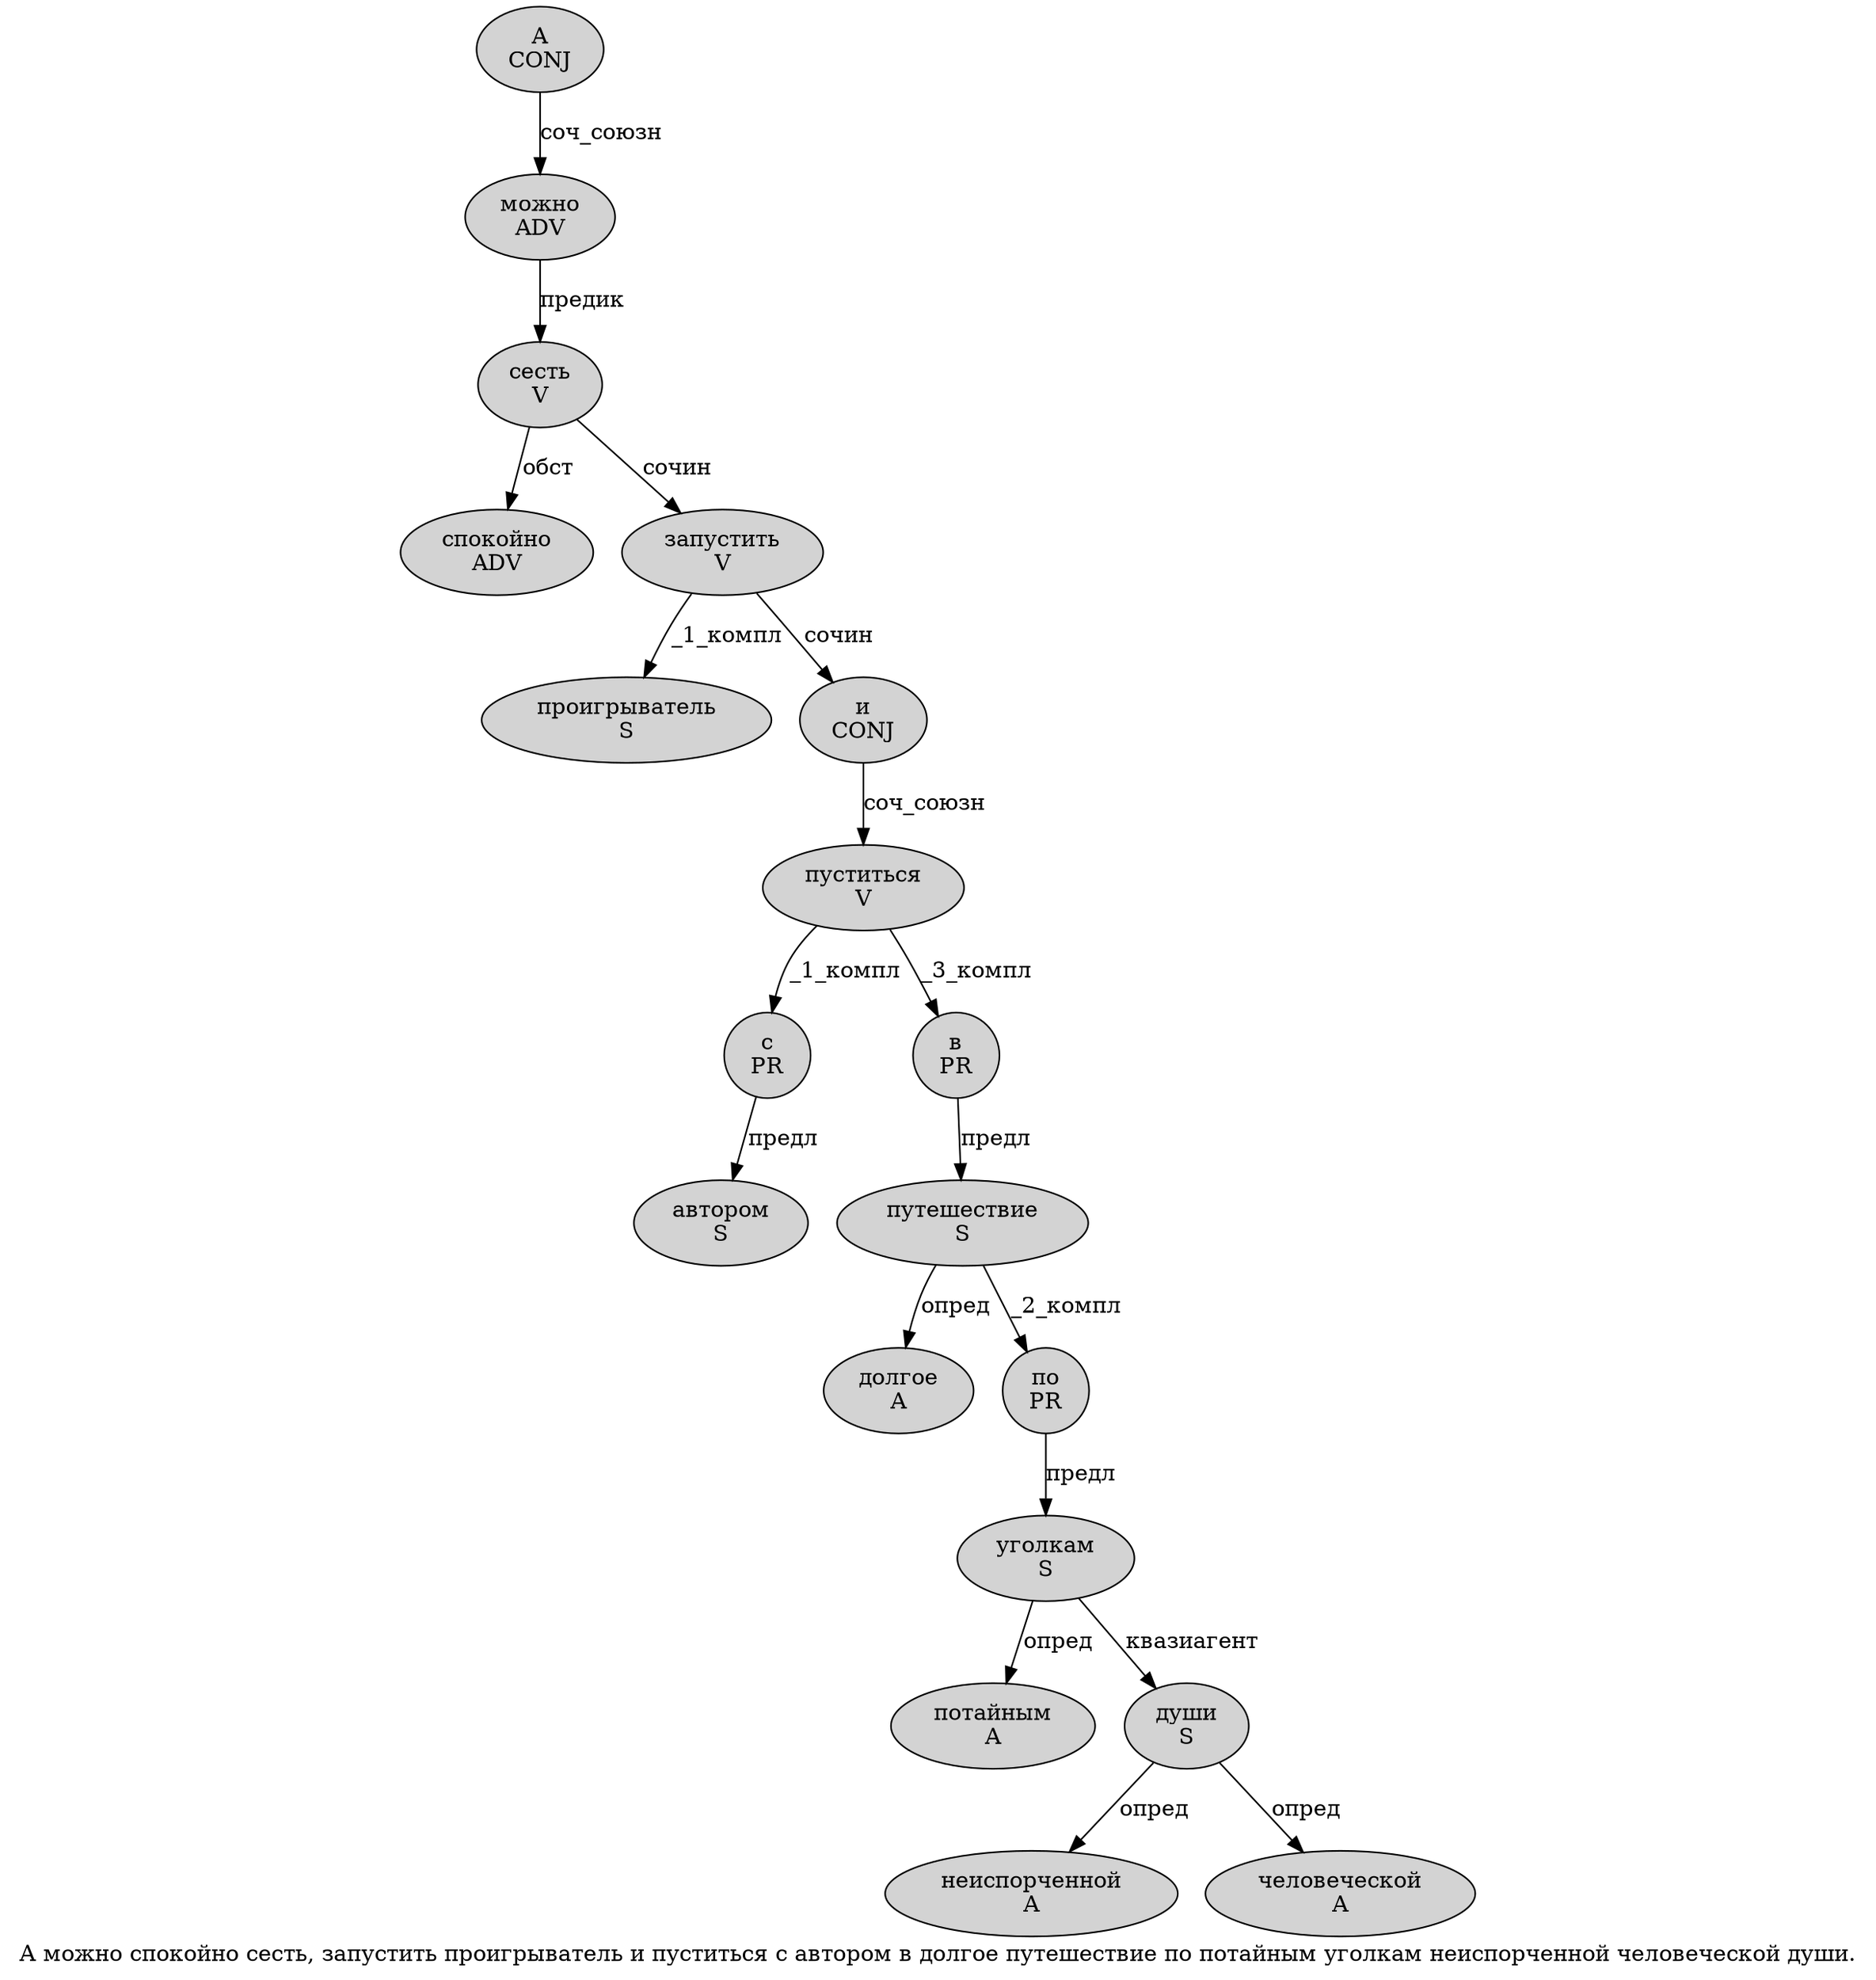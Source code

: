 digraph SENTENCE_1721 {
	graph [label="А можно спокойно сесть, запустить проигрыватель и пуститься с автором в долгое путешествие по потайным уголкам неиспорченной человеческой души."]
	node [style=filled]
		0 [label="А
CONJ" color="" fillcolor=lightgray penwidth=1 shape=ellipse]
		1 [label="можно
ADV" color="" fillcolor=lightgray penwidth=1 shape=ellipse]
		2 [label="спокойно
ADV" color="" fillcolor=lightgray penwidth=1 shape=ellipse]
		3 [label="сесть
V" color="" fillcolor=lightgray penwidth=1 shape=ellipse]
		5 [label="запустить
V" color="" fillcolor=lightgray penwidth=1 shape=ellipse]
		6 [label="проигрыватель
S" color="" fillcolor=lightgray penwidth=1 shape=ellipse]
		7 [label="и
CONJ" color="" fillcolor=lightgray penwidth=1 shape=ellipse]
		8 [label="пуститься
V" color="" fillcolor=lightgray penwidth=1 shape=ellipse]
		9 [label="с
PR" color="" fillcolor=lightgray penwidth=1 shape=ellipse]
		10 [label="автором
S" color="" fillcolor=lightgray penwidth=1 shape=ellipse]
		11 [label="в
PR" color="" fillcolor=lightgray penwidth=1 shape=ellipse]
		12 [label="долгое
A" color="" fillcolor=lightgray penwidth=1 shape=ellipse]
		13 [label="путешествие
S" color="" fillcolor=lightgray penwidth=1 shape=ellipse]
		14 [label="по
PR" color="" fillcolor=lightgray penwidth=1 shape=ellipse]
		15 [label="потайным
A" color="" fillcolor=lightgray penwidth=1 shape=ellipse]
		16 [label="уголкам
S" color="" fillcolor=lightgray penwidth=1 shape=ellipse]
		17 [label="неиспорченной
A" color="" fillcolor=lightgray penwidth=1 shape=ellipse]
		18 [label="человеческой
A" color="" fillcolor=lightgray penwidth=1 shape=ellipse]
		19 [label="души
S" color="" fillcolor=lightgray penwidth=1 shape=ellipse]
			8 -> 9 [label="_1_компл"]
			8 -> 11 [label="_3_компл"]
			9 -> 10 [label="предл"]
			7 -> 8 [label="соч_союзн"]
			0 -> 1 [label="соч_союзн"]
			13 -> 12 [label="опред"]
			13 -> 14 [label="_2_компл"]
			19 -> 17 [label="опред"]
			19 -> 18 [label="опред"]
			5 -> 6 [label="_1_компл"]
			5 -> 7 [label="сочин"]
			11 -> 13 [label="предл"]
			3 -> 2 [label="обст"]
			3 -> 5 [label="сочин"]
			1 -> 3 [label="предик"]
			16 -> 15 [label="опред"]
			16 -> 19 [label="квазиагент"]
			14 -> 16 [label="предл"]
}